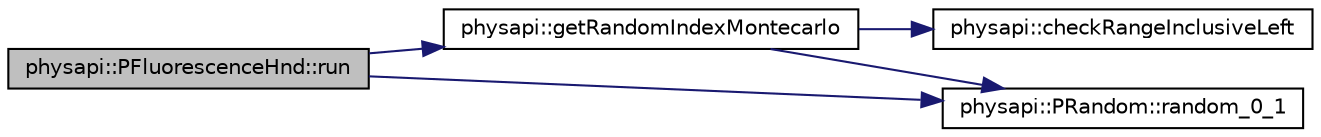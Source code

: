 digraph "physapi::PFluorescenceHnd::run"
{
 // LATEX_PDF_SIZE
  edge [fontname="Helvetica",fontsize="10",labelfontname="Helvetica",labelfontsize="10"];
  node [fontname="Helvetica",fontsize="10",shape=record];
  rankdir="LR";
  Node1 [label="physapi::PFluorescenceHnd::run",height=0.2,width=0.4,color="black", fillcolor="grey75", style="filled", fontcolor="black",tooltip="Simulate fluorescence."];
  Node1 -> Node2 [color="midnightblue",fontsize="10",style="solid",fontname="Helvetica"];
  Node2 [label="physapi::getRandomIndexMontecarlo",height=0.2,width=0.4,color="black", fillcolor="white", style="filled",URL="$group__montecarlo.html#ga9017f8a6abd1e7a520ac976ed881e87a",tooltip="Get a Random Index of a sequence of probabilities using a Montecarlo approach."];
  Node2 -> Node3 [color="midnightblue",fontsize="10",style="solid",fontname="Helvetica"];
  Node3 [label="physapi::checkRangeInclusiveLeft",height=0.2,width=0.4,color="black", fillcolor="white", style="filled",URL="$group__core.html#gacadd1d23c3c1b35cfa4863a2080973be",tooltip="left <= value < right."];
  Node2 -> Node4 [color="midnightblue",fontsize="10",style="solid",fontname="Helvetica"];
  Node4 [label="physapi::PRandom::random_0_1",height=0.2,width=0.4,color="black", fillcolor="white", style="filled",URL="$classphysapi_1_1_p_random.html#aaf1a9a3a03a363adb33ee9cb3e5dafec",tooltip="Get a random number between 0 and 1."];
  Node1 -> Node4 [color="midnightblue",fontsize="10",style="solid",fontname="Helvetica"];
}
